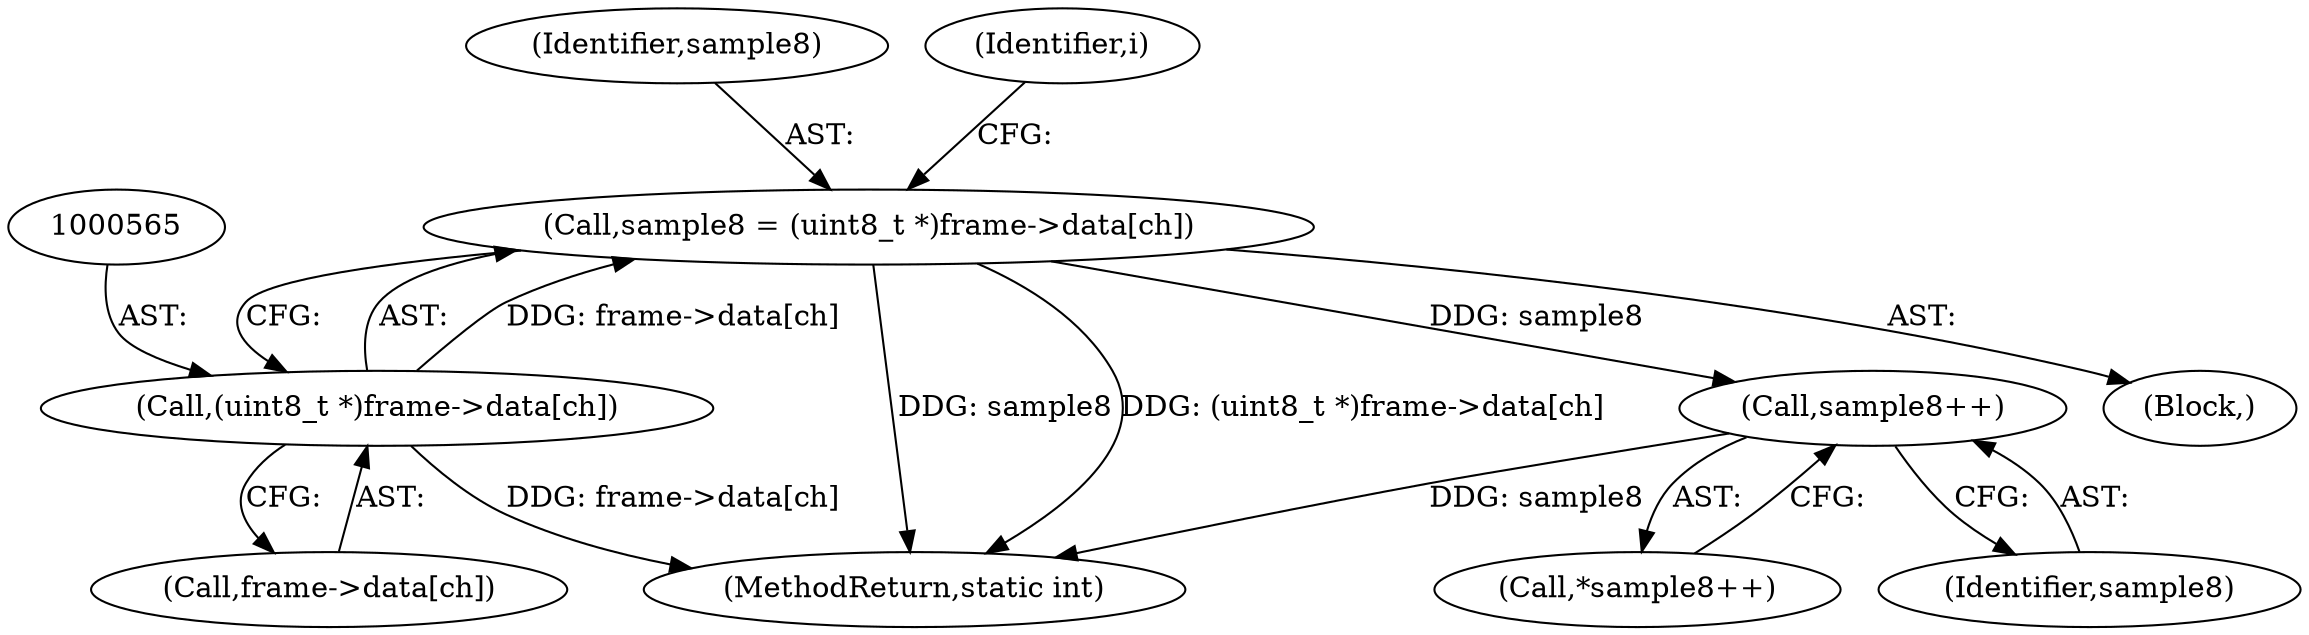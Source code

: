 digraph "0_FFmpeg_ba4beaf6149f7241c8bd85fe853318c2f6837ad0@pointer" {
"1000562" [label="(Call,sample8 = (uint8_t *)frame->data[ch])"];
"1000564" [label="(Call,(uint8_t *)frame->data[ch])"];
"1000582" [label="(Call,sample8++)"];
"1000581" [label="(Call,*sample8++)"];
"1000566" [label="(Call,frame->data[ch])"];
"1000583" [label="(Identifier,sample8)"];
"1000564" [label="(Call,(uint8_t *)frame->data[ch])"];
"1000561" [label="(Block,)"];
"1000562" [label="(Call,sample8 = (uint8_t *)frame->data[ch])"];
"1000563" [label="(Identifier,sample8)"];
"1000703" [label="(MethodReturn,static int)"];
"1000582" [label="(Call,sample8++)"];
"1000573" [label="(Identifier,i)"];
"1000562" -> "1000561"  [label="AST: "];
"1000562" -> "1000564"  [label="CFG: "];
"1000563" -> "1000562"  [label="AST: "];
"1000564" -> "1000562"  [label="AST: "];
"1000573" -> "1000562"  [label="CFG: "];
"1000562" -> "1000703"  [label="DDG: sample8"];
"1000562" -> "1000703"  [label="DDG: (uint8_t *)frame->data[ch]"];
"1000564" -> "1000562"  [label="DDG: frame->data[ch]"];
"1000562" -> "1000582"  [label="DDG: sample8"];
"1000564" -> "1000566"  [label="CFG: "];
"1000565" -> "1000564"  [label="AST: "];
"1000566" -> "1000564"  [label="AST: "];
"1000564" -> "1000703"  [label="DDG: frame->data[ch]"];
"1000582" -> "1000581"  [label="AST: "];
"1000582" -> "1000583"  [label="CFG: "];
"1000583" -> "1000582"  [label="AST: "];
"1000581" -> "1000582"  [label="CFG: "];
"1000582" -> "1000703"  [label="DDG: sample8"];
}
